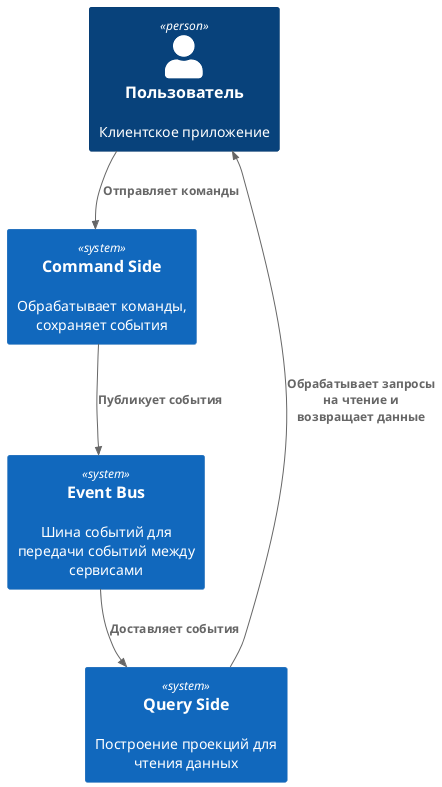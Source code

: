 @startuml C4_Context
!include <c4/C4_Context.puml>

'LAYOUT_LEFT_RIGHT()
'scale max 1024 width

' Определение участников и систем
Person(user, "Пользователь", "Клиентское приложение")
System(commandService, "Command Side", "Обрабатывает команды, сохраняет события")
System(eventBus, "Event Bus", "Шина событий для передачи событий между сервисами")
System(queryService, "Query Side", "Построение проекций для чтения данных")

' Отношения между элементами
Rel(user, commandService, "Отправляет команды")
Rel(commandService, eventBus, "Публикует события")
Rel(eventBus, queryService, "Доставляет события")
Rel(queryService, user, "Обрабатывает запросы на чтение и возвращает данные")

@enduml

